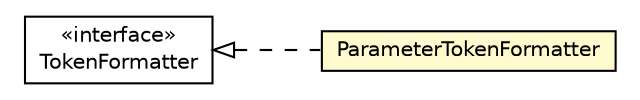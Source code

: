 #!/usr/local/bin/dot
#
# Class diagram 
# Generated by UMLGraph version R5_6-24-gf6e263 (http://www.umlgraph.org/)
#

digraph G {
	edge [fontname="Helvetica",fontsize=10,labelfontname="Helvetica",labelfontsize=10];
	node [fontname="Helvetica",fontsize=10,shape=plaintext];
	nodesep=0.25;
	ranksep=0.5;
	rankdir=LR;
	// com.gwtplatform.mvp.client.proxy.ParameterTokenFormatter
	c278778 [label=<<table title="com.gwtplatform.mvp.client.proxy.ParameterTokenFormatter" border="0" cellborder="1" cellspacing="0" cellpadding="2" port="p" bgcolor="lemonChiffon" href="./ParameterTokenFormatter.html">
		<tr><td><table border="0" cellspacing="0" cellpadding="1">
<tr><td align="center" balign="center"> ParameterTokenFormatter </td></tr>
		</table></td></tr>
		</table>>, URL="./ParameterTokenFormatter.html", fontname="Helvetica", fontcolor="black", fontsize=10.0];
	// com.gwtplatform.mvp.client.proxy.TokenFormatter
	c278797 [label=<<table title="com.gwtplatform.mvp.client.proxy.TokenFormatter" border="0" cellborder="1" cellspacing="0" cellpadding="2" port="p" href="./TokenFormatter.html">
		<tr><td><table border="0" cellspacing="0" cellpadding="1">
<tr><td align="center" balign="center"> &#171;interface&#187; </td></tr>
<tr><td align="center" balign="center"> TokenFormatter </td></tr>
		</table></td></tr>
		</table>>, URL="./TokenFormatter.html", fontname="Helvetica", fontcolor="black", fontsize=10.0];
	//com.gwtplatform.mvp.client.proxy.ParameterTokenFormatter implements com.gwtplatform.mvp.client.proxy.TokenFormatter
	c278797:p -> c278778:p [dir=back,arrowtail=empty,style=dashed];
}

